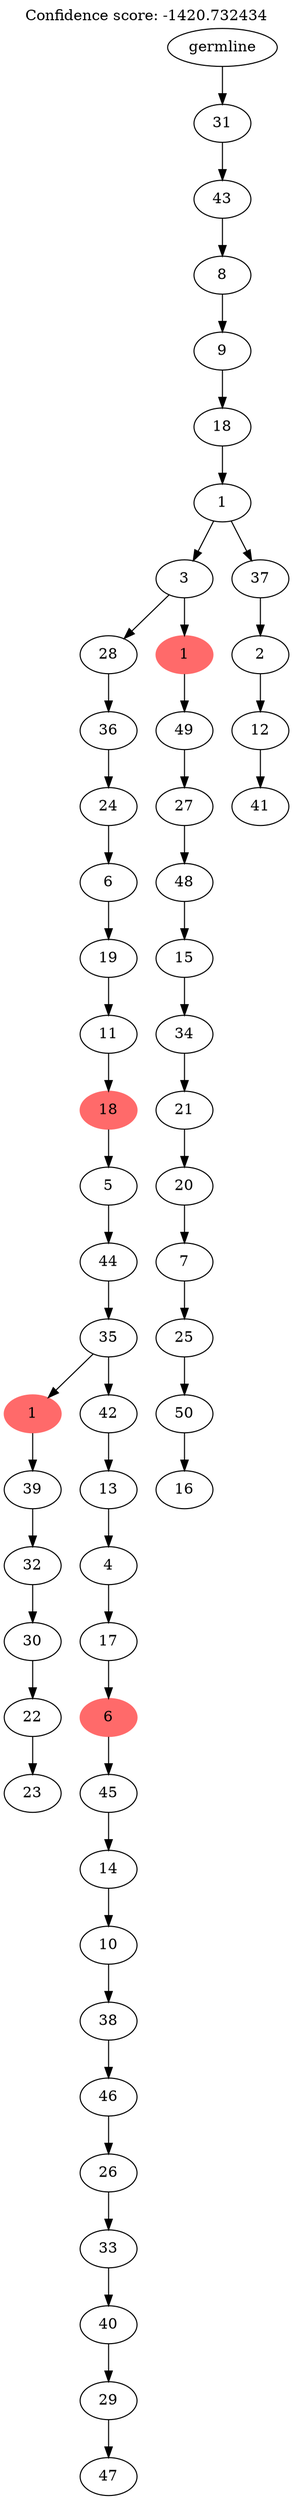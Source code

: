 digraph g {
	"53" -> "54";
	"54" [label="23"];
	"52" -> "53";
	"53" [label="22"];
	"51" -> "52";
	"52" [label="30"];
	"50" -> "51";
	"51" [label="32"];
	"49" -> "50";
	"50" [label="39"];
	"47" -> "48";
	"48" [label="47"];
	"46" -> "47";
	"47" [label="29"];
	"45" -> "46";
	"46" [label="40"];
	"44" -> "45";
	"45" [label="33"];
	"43" -> "44";
	"44" [label="26"];
	"42" -> "43";
	"43" [label="46"];
	"41" -> "42";
	"42" [label="38"];
	"40" -> "41";
	"41" [label="10"];
	"39" -> "40";
	"40" [label="14"];
	"38" -> "39";
	"39" [label="45"];
	"37" -> "38";
	"38" [color=indianred1, style=filled, label="6"];
	"36" -> "37";
	"37" [label="17"];
	"35" -> "36";
	"36" [label="4"];
	"34" -> "35";
	"35" [label="13"];
	"33" -> "34";
	"34" [label="42"];
	"33" -> "49";
	"49" [color=indianred1, style=filled, label="1"];
	"32" -> "33";
	"33" [label="35"];
	"31" -> "32";
	"32" [label="44"];
	"30" -> "31";
	"31" [label="5"];
	"29" -> "30";
	"30" [color=indianred1, style=filled, label="18"];
	"28" -> "29";
	"29" [label="11"];
	"27" -> "28";
	"28" [label="19"];
	"26" -> "27";
	"27" [label="6"];
	"25" -> "26";
	"26" [label="24"];
	"24" -> "25";
	"25" [label="36"];
	"22" -> "23";
	"23" [label="16"];
	"21" -> "22";
	"22" [label="50"];
	"20" -> "21";
	"21" [label="25"];
	"19" -> "20";
	"20" [label="7"];
	"18" -> "19";
	"19" [label="20"];
	"17" -> "18";
	"18" [label="21"];
	"16" -> "17";
	"17" [label="34"];
	"15" -> "16";
	"16" [label="15"];
	"14" -> "15";
	"15" [label="48"];
	"13" -> "14";
	"14" [label="27"];
	"12" -> "13";
	"13" [label="49"];
	"11" -> "12";
	"12" [color=indianred1, style=filled, label="1"];
	"11" -> "24";
	"24" [label="28"];
	"9" -> "10";
	"10" [label="41"];
	"8" -> "9";
	"9" [label="12"];
	"7" -> "8";
	"8" [label="2"];
	"6" -> "7";
	"7" [label="37"];
	"6" -> "11";
	"11" [label="3"];
	"5" -> "6";
	"6" [label="1"];
	"4" -> "5";
	"5" [label="18"];
	"3" -> "4";
	"4" [label="9"];
	"2" -> "3";
	"3" [label="8"];
	"1" -> "2";
	"2" [label="43"];
	"0" -> "1";
	"1" [label="31"];
	"0" [label="germline"];
	labelloc="t";
	label="Confidence score: -1420.732434";
}
